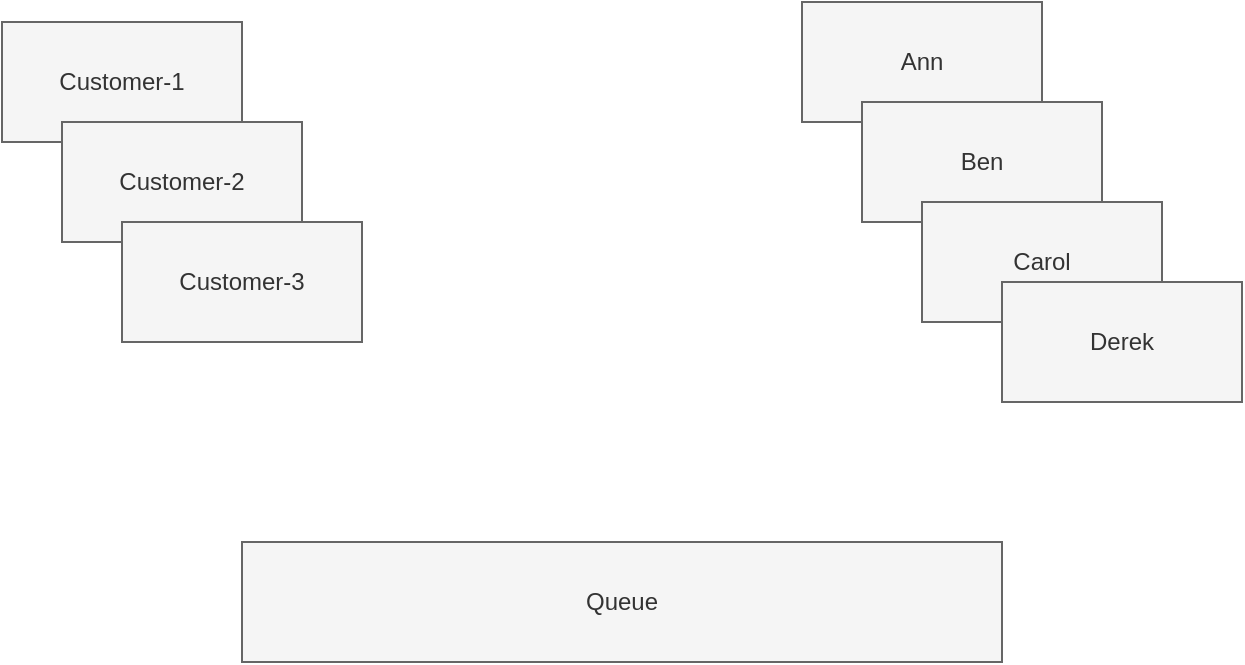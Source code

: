 <mxfile>
    <diagram id="EkK3lzrc2QoJ42f_76uM" name="Page-1">
        <mxGraphModel dx="907" dy="646" grid="1" gridSize="10" guides="1" tooltips="1" connect="1" arrows="1" fold="1" page="1" pageScale="1" pageWidth="850" pageHeight="1100" math="0" shadow="0">
            <root>
                <mxCell id="0"/>
                <mxCell id="1" parent="0"/>
                <mxCell id="2" value="Customer-1&lt;br&gt;" style="whiteSpace=wrap;html=1;fillColor=#f5f5f5;fontColor=#333333;strokeColor=#666666;" vertex="1" parent="1">
                    <mxGeometry x="90" y="90" width="120" height="60" as="geometry"/>
                </mxCell>
                <mxCell id="3" value="Customer-2&lt;span style=&quot;color: rgba(0, 0, 0, 0); font-family: monospace; font-size: 0px; text-align: start;&quot;&gt;%3CmxGraphModel%3E%3Croot%3E%3CmxCell%20id%3D%220%22%2F%3E%3CmxCell%20id%3D%221%22%20parent%3D%220%22%2F%3E%3CmxCell%20id%3D%222%22%20value%3D%22Customer-1%26lt%3Bbr%26gt%3B%22%20style%3D%22whiteSpace%3Dwrap%3Bhtml%3D1%3BfillColor%3D%23f5f5f5%3BfontColor%3D%23333333%3BstrokeColor%3D%23666666%3B%22%20vertex%3D%221%22%20parent%3D%221%22%3E%3CmxGeometry%20x%3D%2290%22%20y%3D%2290%22%20width%3D%22120%22%20height%3D%2260%22%20as%3D%22geometry%22%2F%3E%3C%2FmxCell%3E%3C%2Froot%3E%3C%2FmxGraphModel%3E&lt;/span&gt;" style="whiteSpace=wrap;html=1;fillColor=#f5f5f5;fontColor=#333333;strokeColor=#666666;" vertex="1" parent="1">
                    <mxGeometry x="120" y="140" width="120" height="60" as="geometry"/>
                </mxCell>
                <mxCell id="4" value="Customer-3&lt;br&gt;" style="whiteSpace=wrap;html=1;fillColor=#f5f5f5;fontColor=#333333;strokeColor=#666666;" vertex="1" parent="1">
                    <mxGeometry x="150" y="190" width="120" height="60" as="geometry"/>
                </mxCell>
                <mxCell id="5" value="Queue&lt;br&gt;" style="whiteSpace=wrap;html=1;fillColor=#f5f5f5;fontColor=#333333;strokeColor=#666666;" vertex="1" parent="1">
                    <mxGeometry x="210" y="350" width="380" height="60" as="geometry"/>
                </mxCell>
                <mxCell id="6" value="Ann" style="whiteSpace=wrap;html=1;fillColor=#f5f5f5;fontColor=#333333;strokeColor=#666666;" vertex="1" parent="1">
                    <mxGeometry x="490" y="80" width="120" height="60" as="geometry"/>
                </mxCell>
                <mxCell id="7" value="Ben" style="whiteSpace=wrap;html=1;fillColor=#f5f5f5;fontColor=#333333;strokeColor=#666666;" vertex="1" parent="1">
                    <mxGeometry x="520" y="130" width="120" height="60" as="geometry"/>
                </mxCell>
                <mxCell id="8" value="Carol" style="whiteSpace=wrap;html=1;fillColor=#f5f5f5;fontColor=#333333;strokeColor=#666666;" vertex="1" parent="1">
                    <mxGeometry x="550" y="180" width="120" height="60" as="geometry"/>
                </mxCell>
                <mxCell id="9" value="Derek" style="whiteSpace=wrap;html=1;fillColor=#f5f5f5;fontColor=#333333;strokeColor=#666666;" vertex="1" parent="1">
                    <mxGeometry x="590" y="220" width="120" height="60" as="geometry"/>
                </mxCell>
            </root>
        </mxGraphModel>
    </diagram>
</mxfile>